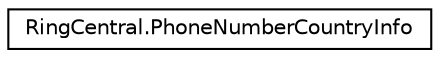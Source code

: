 digraph "Graphical Class Hierarchy"
{
 // LATEX_PDF_SIZE
  edge [fontname="Helvetica",fontsize="10",labelfontname="Helvetica",labelfontsize="10"];
  node [fontname="Helvetica",fontsize="10",shape=record];
  rankdir="LR";
  Node0 [label="RingCentral.PhoneNumberCountryInfo",height=0.2,width=0.4,color="black", fillcolor="white", style="filled",URL="$classRingCentral_1_1PhoneNumberCountryInfo.html",tooltip="Brief information on a phone number country"];
}
